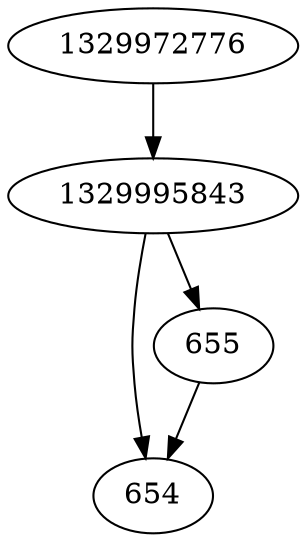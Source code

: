 strict digraph  {
1329972776;
1329995843;
654;
655;
1329972776 -> 1329995843;
1329995843 -> 654;
1329995843 -> 655;
655 -> 654;
}

